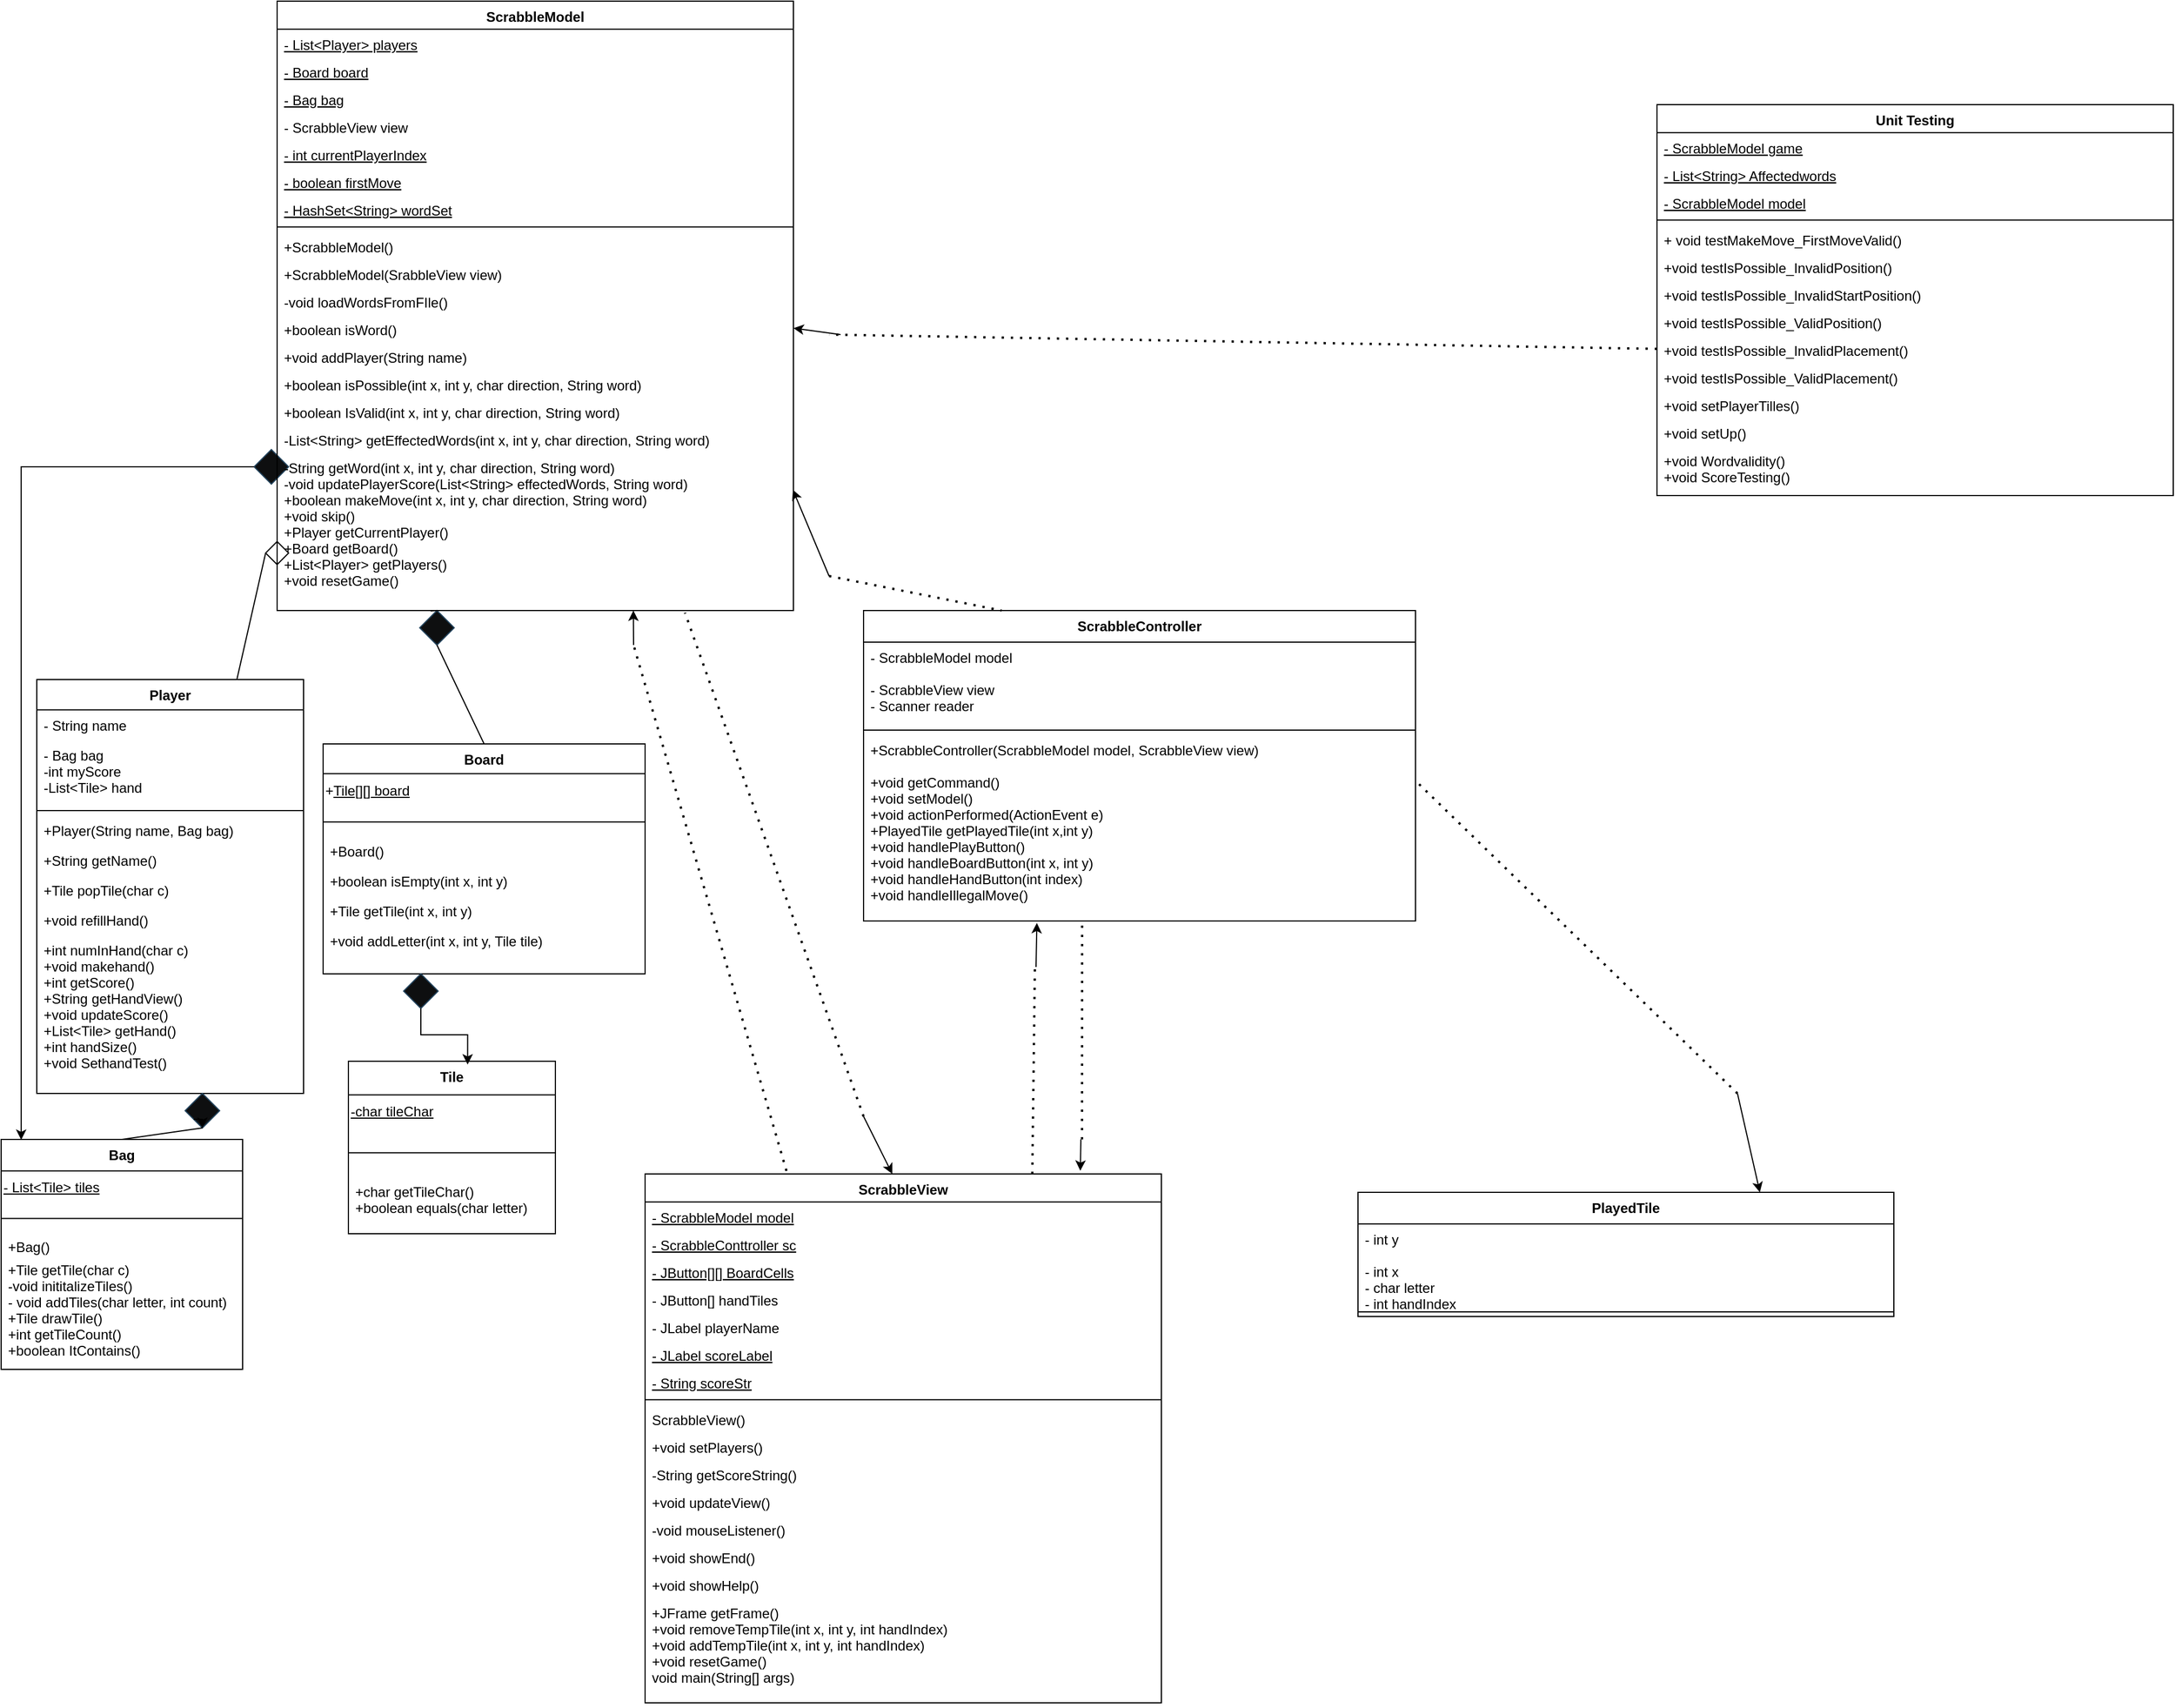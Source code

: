 <mxfile version="24.8.4">
  <diagram name="Page-1" id="p45qbbeU1905JoVHF52F">
    <mxGraphModel dx="1466" dy="1766" grid="1" gridSize="10" guides="1" tooltips="1" connect="1" arrows="1" fold="1" page="1" pageScale="1" pageWidth="850" pageHeight="1100" math="0" shadow="0">
      <root>
        <mxCell id="0" />
        <mxCell id="1" parent="0" />
        <mxCell id="Dp6m5IRYse2leT-TEfQf-21" value="Player" style="swimlane;fontStyle=1;align=center;verticalAlign=top;childLayout=stackLayout;horizontal=1;startSize=26.375;horizontalStack=0;resizeParent=1;resizeParentMax=0;resizeLast=0;collapsible=0;marginBottom=0;" parent="1" vertex="1">
          <mxGeometry x="161" y="540" width="232" height="360.005" as="geometry" />
        </mxCell>
        <mxCell id="Dp6m5IRYse2leT-TEfQf-22" value="- String name" style="text;strokeColor=none;fillColor=none;align=left;verticalAlign=top;spacingLeft=4;spacingRight=4;overflow=hidden;rotatable=0;points=[[0,0.5],[1,0.5]];portConstraint=eastwest;" parent="Dp6m5IRYse2leT-TEfQf-21" vertex="1">
          <mxGeometry y="26.375" width="232" height="26" as="geometry" />
        </mxCell>
        <mxCell id="Dp6m5IRYse2leT-TEfQf-23" value="- Bag bag&#xa;-int myScore&#xa;-List&lt;Tile&gt; hand" style="text;strokeColor=none;fillColor=none;align=left;verticalAlign=top;spacingLeft=4;spacingRight=4;overflow=hidden;rotatable=0;points=[[0,0.5],[1,0.5]];portConstraint=eastwest;" parent="Dp6m5IRYse2leT-TEfQf-21" vertex="1">
          <mxGeometry y="52.375" width="232" height="57.63" as="geometry" />
        </mxCell>
        <mxCell id="Dp6m5IRYse2leT-TEfQf-24" style="line;strokeWidth=1;fillColor=none;align=left;verticalAlign=middle;spacingTop=-1;spacingLeft=3;spacingRight=3;rotatable=0;labelPosition=right;points=[];portConstraint=eastwest;strokeColor=inherit;" parent="Dp6m5IRYse2leT-TEfQf-21" vertex="1">
          <mxGeometry y="110.005" width="232" height="8" as="geometry" />
        </mxCell>
        <mxCell id="Dp6m5IRYse2leT-TEfQf-25" value="+Player(String name, Bag bag)" style="text;strokeColor=none;fillColor=none;align=left;verticalAlign=top;spacingLeft=4;spacingRight=4;overflow=hidden;rotatable=0;points=[[0,0.5],[1,0.5]];portConstraint=eastwest;" parent="Dp6m5IRYse2leT-TEfQf-21" vertex="1">
          <mxGeometry y="118.005" width="232" height="26" as="geometry" />
        </mxCell>
        <mxCell id="Dp6m5IRYse2leT-TEfQf-26" value="+String getName()" style="text;strokeColor=none;fillColor=none;align=left;verticalAlign=top;spacingLeft=4;spacingRight=4;overflow=hidden;rotatable=0;points=[[0,0.5],[1,0.5]];portConstraint=eastwest;" parent="Dp6m5IRYse2leT-TEfQf-21" vertex="1">
          <mxGeometry y="144.005" width="232" height="26" as="geometry" />
        </mxCell>
        <mxCell id="Dp6m5IRYse2leT-TEfQf-27" value="+Tile popTile(char c)" style="text;strokeColor=none;fillColor=none;align=left;verticalAlign=top;spacingLeft=4;spacingRight=4;overflow=hidden;rotatable=0;points=[[0,0.5],[1,0.5]];portConstraint=eastwest;" parent="Dp6m5IRYse2leT-TEfQf-21" vertex="1">
          <mxGeometry y="170.005" width="232" height="26" as="geometry" />
        </mxCell>
        <mxCell id="Dp6m5IRYse2leT-TEfQf-28" value="+void refillHand()" style="text;strokeColor=none;fillColor=none;align=left;verticalAlign=top;spacingLeft=4;spacingRight=4;overflow=hidden;rotatable=0;points=[[0,0.5],[1,0.5]];portConstraint=eastwest;" parent="Dp6m5IRYse2leT-TEfQf-21" vertex="1">
          <mxGeometry y="196.005" width="232" height="26" as="geometry" />
        </mxCell>
        <mxCell id="Dp6m5IRYse2leT-TEfQf-29" value="+int numInHand(char c)&#xa;+void makehand()&#xa;+int getScore()&#xa;+String getHandView()&#xa;+void updateScore()&#xa;+List&lt;Tile&gt; getHand()&#xa;+int handSize()&#xa;+void SethandTest()" style="text;strokeColor=none;fillColor=none;align=left;verticalAlign=top;spacingLeft=4;spacingRight=4;overflow=hidden;rotatable=0;points=[[0,0.5],[1,0.5]];portConstraint=eastwest;" parent="Dp6m5IRYse2leT-TEfQf-21" vertex="1">
          <mxGeometry y="222.005" width="232" height="138" as="geometry" />
        </mxCell>
        <mxCell id="Dp6m5IRYse2leT-TEfQf-30" value="Board" style="swimlane;fontStyle=1;align=center;verticalAlign=top;childLayout=stackLayout;horizontal=1;startSize=25.818;horizontalStack=0;resizeParent=1;resizeParentMax=0;resizeLast=0;collapsible=0;marginBottom=0;" parent="1" vertex="1">
          <mxGeometry x="410" y="596" width="280" height="199.998" as="geometry" />
        </mxCell>
        <mxCell id="Dp6m5IRYse2leT-TEfQf-105" value="+&lt;u&gt;Tile[][] board&lt;/u&gt;" style="text;html=1;align=left;verticalAlign=middle;resizable=0;points=[];autosize=1;strokeColor=none;fillColor=none;" parent="Dp6m5IRYse2leT-TEfQf-30" vertex="1">
          <mxGeometry y="25.818" width="280" height="30" as="geometry" />
        </mxCell>
        <mxCell id="Dp6m5IRYse2leT-TEfQf-31" style="line;strokeWidth=1;fillColor=none;align=left;verticalAlign=middle;spacingTop=-1;spacingLeft=3;spacingRight=3;rotatable=0;labelPosition=right;points=[];portConstraint=eastwest;strokeColor=inherit;" parent="Dp6m5IRYse2leT-TEfQf-30" vertex="1">
          <mxGeometry y="55.818" width="280" height="24.18" as="geometry" />
        </mxCell>
        <mxCell id="Dp6m5IRYse2leT-TEfQf-32" value="+Board()" style="text;strokeColor=none;fillColor=none;align=left;verticalAlign=top;spacingLeft=4;spacingRight=4;overflow=hidden;rotatable=0;points=[[0,0.5],[1,0.5]];portConstraint=eastwest;" parent="Dp6m5IRYse2leT-TEfQf-30" vertex="1">
          <mxGeometry y="79.998" width="280" height="26" as="geometry" />
        </mxCell>
        <mxCell id="Dp6m5IRYse2leT-TEfQf-33" value="+boolean isEmpty(int x, int y)" style="text;strokeColor=none;fillColor=none;align=left;verticalAlign=top;spacingLeft=4;spacingRight=4;overflow=hidden;rotatable=0;points=[[0,0.5],[1,0.5]];portConstraint=eastwest;" parent="Dp6m5IRYse2leT-TEfQf-30" vertex="1">
          <mxGeometry y="105.998" width="280" height="26" as="geometry" />
        </mxCell>
        <mxCell id="Dp6m5IRYse2leT-TEfQf-34" value="+Tile getTile(int x, int y)" style="text;strokeColor=none;fillColor=none;align=left;verticalAlign=top;spacingLeft=4;spacingRight=4;overflow=hidden;rotatable=0;points=[[0,0.5],[1,0.5]];portConstraint=eastwest;" parent="Dp6m5IRYse2leT-TEfQf-30" vertex="1">
          <mxGeometry y="131.998" width="280" height="26" as="geometry" />
        </mxCell>
        <mxCell id="Dp6m5IRYse2leT-TEfQf-35" value="+void addLetter(int x, int y, Tile tile)" style="text;strokeColor=none;fillColor=none;align=left;verticalAlign=top;spacingLeft=4;spacingRight=4;overflow=hidden;rotatable=0;points=[[0,0.5],[1,0.5]];portConstraint=eastwest;" parent="Dp6m5IRYse2leT-TEfQf-30" vertex="1">
          <mxGeometry y="157.998" width="280" height="42" as="geometry" />
        </mxCell>
        <mxCell id="Dp6m5IRYse2leT-TEfQf-36" value="Bag" style="swimlane;fontStyle=1;align=center;verticalAlign=top;childLayout=stackLayout;horizontal=1;startSize=27.429;horizontalStack=0;resizeParent=1;resizeParentMax=0;resizeLast=0;collapsible=0;marginBottom=0;" parent="1" vertex="1">
          <mxGeometry x="130" y="940" width="210" height="199.999" as="geometry" />
        </mxCell>
        <mxCell id="Dp6m5IRYse2leT-TEfQf-104" value="&lt;u&gt;- List&amp;lt;Tile&amp;gt; tiles&lt;/u&gt;" style="text;html=1;align=left;verticalAlign=middle;resizable=0;points=[];autosize=1;strokeColor=none;fillColor=none;" parent="Dp6m5IRYse2leT-TEfQf-36" vertex="1">
          <mxGeometry y="27.429" width="210" height="30" as="geometry" />
        </mxCell>
        <mxCell id="Dp6m5IRYse2leT-TEfQf-37" style="line;strokeWidth=1;fillColor=none;align=left;verticalAlign=middle;spacingTop=-1;spacingLeft=3;spacingRight=3;rotatable=0;labelPosition=right;points=[];portConstraint=eastwest;strokeColor=inherit;" parent="Dp6m5IRYse2leT-TEfQf-36" vertex="1">
          <mxGeometry y="57.429" width="210" height="22.57" as="geometry" />
        </mxCell>
        <mxCell id="Dp6m5IRYse2leT-TEfQf-38" value="+Bag()" style="text;strokeColor=none;fillColor=none;align=left;verticalAlign=top;spacingLeft=4;spacingRight=4;overflow=hidden;rotatable=0;points=[[0,0.5],[1,0.5]];portConstraint=eastwest;" parent="Dp6m5IRYse2leT-TEfQf-36" vertex="1">
          <mxGeometry y="79.999" width="210" height="20" as="geometry" />
        </mxCell>
        <mxCell id="Dp6m5IRYse2leT-TEfQf-39" value="+Tile getTile(char c)&#xa;-void inititalizeTiles()&#xa;- void addTiles(char letter, int count)&#xa;+Tile drawTile()&#xa;+int getTileCount()&#xa;+boolean ItContains()&#xa;" style="text;strokeColor=none;fillColor=none;align=left;verticalAlign=top;spacingLeft=4;spacingRight=4;overflow=hidden;rotatable=0;points=[[0,0.5],[1,0.5]];portConstraint=eastwest;" parent="Dp6m5IRYse2leT-TEfQf-36" vertex="1">
          <mxGeometry y="99.999" width="210" height="100" as="geometry" />
        </mxCell>
        <mxCell id="Dp6m5IRYse2leT-TEfQf-40" value="ScrabbleController" style="swimlane;fontStyle=1;align=center;verticalAlign=top;childLayout=stackLayout;horizontal=1;startSize=27.5;horizontalStack=0;resizeParent=1;resizeParentMax=0;resizeLast=0;collapsible=0;marginBottom=0;" parent="1" vertex="1">
          <mxGeometry x="880" y="480" width="480" height="270" as="geometry" />
        </mxCell>
        <mxCell id="Dp6m5IRYse2leT-TEfQf-41" value="- ScrabbleModel model" style="text;strokeColor=none;fillColor=none;align=left;verticalAlign=top;spacingLeft=4;spacingRight=4;overflow=hidden;rotatable=0;points=[[0,0.5],[1,0.5]];portConstraint=eastwest;" parent="Dp6m5IRYse2leT-TEfQf-40" vertex="1">
          <mxGeometry y="27.5" width="480" height="28" as="geometry" />
        </mxCell>
        <mxCell id="Dp6m5IRYse2leT-TEfQf-42" value="- ScrabbleView view&#xa;- Scanner reader" style="text;strokeColor=none;fillColor=none;align=left;verticalAlign=top;spacingLeft=4;spacingRight=4;overflow=hidden;rotatable=0;points=[[0,0.5],[1,0.5]];portConstraint=eastwest;" parent="Dp6m5IRYse2leT-TEfQf-40" vertex="1">
          <mxGeometry y="55.5" width="480" height="44.5" as="geometry" />
        </mxCell>
        <mxCell id="Dp6m5IRYse2leT-TEfQf-43" style="line;strokeWidth=1;fillColor=none;align=left;verticalAlign=middle;spacingTop=-1;spacingLeft=3;spacingRight=3;rotatable=0;labelPosition=right;points=[];portConstraint=eastwest;strokeColor=inherit;" parent="Dp6m5IRYse2leT-TEfQf-40" vertex="1">
          <mxGeometry y="100" width="480" height="8" as="geometry" />
        </mxCell>
        <mxCell id="Dp6m5IRYse2leT-TEfQf-44" value="+ScrabbleController(ScrabbleModel model, ScrabbleView view)" style="text;strokeColor=none;fillColor=none;align=left;verticalAlign=top;spacingLeft=4;spacingRight=4;overflow=hidden;rotatable=0;points=[[0,0.5],[1,0.5]];portConstraint=eastwest;" parent="Dp6m5IRYse2leT-TEfQf-40" vertex="1">
          <mxGeometry y="108" width="480" height="28" as="geometry" />
        </mxCell>
        <mxCell id="Dp6m5IRYse2leT-TEfQf-46" value="+void getCommand()&#xa;+void setModel()&#xa;+void actionPerformed(ActionEvent e)&#xa;+PlayedTile getPlayedTile(int x,int y)&#xa;+void handlePlayButton()&#xa;+void handleBoardButton(int x, int y)&#xa;+void handleHandButton(int index)&#xa;+void handleIllegalMove()" style="text;strokeColor=none;fillColor=none;align=left;verticalAlign=top;spacingLeft=4;spacingRight=4;overflow=hidden;rotatable=0;points=[[0,0.5],[1,0.5]];portConstraint=eastwest;" parent="Dp6m5IRYse2leT-TEfQf-40" vertex="1">
          <mxGeometry y="136" width="480" height="134" as="geometry" />
        </mxCell>
        <mxCell id="Dp6m5IRYse2leT-TEfQf-52" value="Tile" style="swimlane;fontStyle=1;align=center;verticalAlign=top;childLayout=stackLayout;horizontal=1;startSize=29.2;horizontalStack=0;resizeParent=1;resizeParentMax=0;resizeLast=0;collapsible=0;marginBottom=0;" parent="1" vertex="1">
          <mxGeometry x="432" y="872" width="180" height="150" as="geometry" />
        </mxCell>
        <mxCell id="Dp6m5IRYse2leT-TEfQf-106" value="&lt;u&gt;-char tileChar&lt;/u&gt;" style="text;html=1;align=left;verticalAlign=middle;resizable=0;points=[];autosize=1;strokeColor=none;fillColor=none;" parent="Dp6m5IRYse2leT-TEfQf-52" vertex="1">
          <mxGeometry y="29.2" width="180" height="30" as="geometry" />
        </mxCell>
        <mxCell id="Dp6m5IRYse2leT-TEfQf-53" style="line;strokeWidth=1;fillColor=none;align=left;verticalAlign=middle;spacingTop=-1;spacingLeft=3;spacingRight=3;rotatable=0;labelPosition=right;points=[];portConstraint=eastwest;strokeColor=inherit;" parent="Dp6m5IRYse2leT-TEfQf-52" vertex="1">
          <mxGeometry y="59.2" width="180" height="40.8" as="geometry" />
        </mxCell>
        <mxCell id="Dp6m5IRYse2leT-TEfQf-54" value="+char getTileChar()&#xa;+boolean equals(char letter)" style="text;strokeColor=none;fillColor=none;align=left;verticalAlign=top;spacingLeft=4;spacingRight=4;overflow=hidden;rotatable=0;points=[[0,0.5],[1,0.5]];portConstraint=eastwest;" parent="Dp6m5IRYse2leT-TEfQf-52" vertex="1">
          <mxGeometry y="100" width="180" height="50" as="geometry" />
        </mxCell>
        <mxCell id="Dp6m5IRYse2leT-TEfQf-69" value="" style="rhombus;whiteSpace=wrap;html=1;" parent="1" vertex="1">
          <mxGeometry x="360" y="420" width="20" height="20" as="geometry" />
        </mxCell>
        <mxCell id="Dp6m5IRYse2leT-TEfQf-73" value="" style="rhombus;whiteSpace=wrap;html=1;fillColor=#0e0f10;strokeColor=#23445d;" parent="1" vertex="1">
          <mxGeometry x="494" y="480" width="30" height="30" as="geometry" />
        </mxCell>
        <mxCell id="Dp6m5IRYse2leT-TEfQf-74" value="" style="endArrow=none;html=1;rounded=0;exitX=0.5;exitY=0;exitDx=0;exitDy=0;entryX=0.275;entryY=1.005;entryDx=0;entryDy=0;entryPerimeter=0;" parent="1" source="Dp6m5IRYse2leT-TEfQf-73" edge="1">
          <mxGeometry width="50" height="50" relative="1" as="geometry">
            <mxPoint x="450" y="510" as="sourcePoint" />
            <mxPoint x="503.475" y="480.339" as="targetPoint" />
          </mxGeometry>
        </mxCell>
        <mxCell id="Dp6m5IRYse2leT-TEfQf-79" value="" style="endArrow=none;html=1;rounded=0;entryX=0;entryY=0.5;entryDx=0;entryDy=0;exitX=0.75;exitY=0;exitDx=0;exitDy=0;" parent="1" source="Dp6m5IRYse2leT-TEfQf-21" target="Dp6m5IRYse2leT-TEfQf-69" edge="1">
          <mxGeometry width="50" height="50" relative="1" as="geometry">
            <mxPoint x="350" y="590" as="sourcePoint" />
            <mxPoint x="400" y="540" as="targetPoint" />
          </mxGeometry>
        </mxCell>
        <mxCell id="Dp6m5IRYse2leT-TEfQf-80" value="" style="endArrow=none;html=1;rounded=0;entryX=0.5;entryY=1;entryDx=0;entryDy=0;exitX=0.5;exitY=0;exitDx=0;exitDy=0;" parent="1" source="Dp6m5IRYse2leT-TEfQf-30" target="Dp6m5IRYse2leT-TEfQf-73" edge="1">
          <mxGeometry width="50" height="50" relative="1" as="geometry">
            <mxPoint x="350" y="590" as="sourcePoint" />
            <mxPoint x="400" y="540" as="targetPoint" />
          </mxGeometry>
        </mxCell>
        <mxCell id="Dp6m5IRYse2leT-TEfQf-81" value="" style="rhombus;whiteSpace=wrap;html=1;fillColor=#0e0f10;strokeColor=#23445d;" parent="1" vertex="1">
          <mxGeometry x="350" y="340" width="30" height="30" as="geometry" />
        </mxCell>
        <mxCell id="Dp6m5IRYse2leT-TEfQf-82" style="edgeStyle=orthogonalEdgeStyle;rounded=0;orthogonalLoop=1;jettySize=auto;html=1;exitX=0;exitY=0.5;exitDx=0;exitDy=0;entryX=0.083;entryY=0.002;entryDx=0;entryDy=0;entryPerimeter=0;" parent="1" source="Dp6m5IRYse2leT-TEfQf-81" target="Dp6m5IRYse2leT-TEfQf-36" edge="1">
          <mxGeometry relative="1" as="geometry" />
        </mxCell>
        <mxCell id="Dp6m5IRYse2leT-TEfQf-83" value="" style="endArrow=none;dashed=1;html=1;dashPattern=1 3;strokeWidth=2;rounded=0;entryX=0.79;entryY=1.014;entryDx=0;entryDy=0;entryPerimeter=0;" parent="1" target="07eNszUs00xJLxTIzCXr-115" edge="1">
          <mxGeometry width="50" height="50" relative="1" as="geometry">
            <mxPoint x="880" y="920" as="sourcePoint" />
            <mxPoint x="723.036" y="494.328" as="targetPoint" />
          </mxGeometry>
        </mxCell>
        <mxCell id="Dp6m5IRYse2leT-TEfQf-87" value="" style="endArrow=classic;html=1;rounded=0;entryX=0.412;entryY=0;entryDx=0;entryDy=0;entryPerimeter=0;" parent="1" edge="1">
          <mxGeometry width="50" height="50" relative="1" as="geometry">
            <mxPoint x="880" y="920" as="sourcePoint" />
            <mxPoint x="904.988" y="970" as="targetPoint" />
          </mxGeometry>
        </mxCell>
        <mxCell id="Dp6m5IRYse2leT-TEfQf-92" value="" style="rhombus;whiteSpace=wrap;html=1;fillColor=#0e0f10;strokeColor=#23445d;" parent="1" vertex="1">
          <mxGeometry x="290" y="900" width="30" height="30" as="geometry" />
        </mxCell>
        <mxCell id="Dp6m5IRYse2leT-TEfQf-94" value="" style="endArrow=none;html=1;rounded=0;entryX=0.5;entryY=1;entryDx=0;entryDy=0;exitX=0.5;exitY=0;exitDx=0;exitDy=0;" parent="1" source="Dp6m5IRYse2leT-TEfQf-36" target="Dp6m5IRYse2leT-TEfQf-92" edge="1">
          <mxGeometry width="50" height="50" relative="1" as="geometry">
            <mxPoint x="130" y="857.38" as="sourcePoint" />
            <mxPoint x="160" y="830" as="targetPoint" />
          </mxGeometry>
        </mxCell>
        <mxCell id="Dp6m5IRYse2leT-TEfQf-96" value="" style="rhombus;whiteSpace=wrap;html=1;fillColor=#0e0f10;strokeColor=#23445d;" parent="1" vertex="1">
          <mxGeometry x="480" y="796.0" width="30" height="30" as="geometry" />
        </mxCell>
        <mxCell id="Dp6m5IRYse2leT-TEfQf-97" style="edgeStyle=orthogonalEdgeStyle;rounded=0;orthogonalLoop=1;jettySize=auto;html=1;exitX=0.5;exitY=1;exitDx=0;exitDy=0;entryX=0.576;entryY=0.019;entryDx=0;entryDy=0;entryPerimeter=0;" parent="1" source="Dp6m5IRYse2leT-TEfQf-96" target="Dp6m5IRYse2leT-TEfQf-52" edge="1">
          <mxGeometry relative="1" as="geometry" />
        </mxCell>
        <mxCell id="Dp6m5IRYse2leT-TEfQf-98" value="" style="endArrow=none;dashed=1;html=1;dashPattern=1 3;strokeWidth=2;rounded=0;entryX=0.25;entryY=0;entryDx=0;entryDy=0;" parent="1" target="Dp6m5IRYse2leT-TEfQf-40" edge="1">
          <mxGeometry width="50" height="50" relative="1" as="geometry">
            <mxPoint x="850" y="450" as="sourcePoint" />
            <mxPoint x="850" y="530" as="targetPoint" />
          </mxGeometry>
        </mxCell>
        <mxCell id="Dp6m5IRYse2leT-TEfQf-99" value="" style="endArrow=classic;html=1;rounded=0;entryX=0.999;entryY=0.237;entryDx=0;entryDy=0;entryPerimeter=0;" parent="1" target="07eNszUs00xJLxTIzCXr-115" edge="1">
          <mxGeometry width="50" height="50" relative="1" as="geometry">
            <mxPoint x="850" y="450" as="sourcePoint" />
            <mxPoint x="825.857" y="376.332" as="targetPoint" />
          </mxGeometry>
        </mxCell>
        <mxCell id="Dp6m5IRYse2leT-TEfQf-100" value="" style="endArrow=none;dashed=1;html=1;dashPattern=1 3;strokeWidth=2;rounded=0;exitX=0.75;exitY=0;exitDx=0;exitDy=0;" parent="1" edge="1" source="07eNszUs00xJLxTIzCXr-81">
          <mxGeometry width="50" height="50" relative="1" as="geometry">
            <mxPoint x="980" y="940" as="sourcePoint" />
            <mxPoint x="1029" y="790" as="targetPoint" />
          </mxGeometry>
        </mxCell>
        <mxCell id="Dp6m5IRYse2leT-TEfQf-101" value="" style="endArrow=classic;html=1;rounded=0;entryX=0.314;entryY=1.013;entryDx=0;entryDy=0;entryPerimeter=0;" parent="1" target="Dp6m5IRYse2leT-TEfQf-46" edge="1">
          <mxGeometry width="50" height="50" relative="1" as="geometry">
            <mxPoint x="1030" y="790" as="sourcePoint" />
            <mxPoint x="1006.911" y="967.35" as="targetPoint" />
          </mxGeometry>
        </mxCell>
        <mxCell id="Dp6m5IRYse2leT-TEfQf-102" value="" style="endArrow=none;dashed=1;html=1;dashPattern=1 3;strokeWidth=2;rounded=0;exitX=0.207;exitY=-0.005;exitDx=0;exitDy=0;exitPerimeter=0;" parent="1" edge="1">
          <mxGeometry width="50" height="50" relative="1" as="geometry">
            <mxPoint x="812.943" y="967.35" as="sourcePoint" />
            <mxPoint x="680" y="510" as="targetPoint" />
          </mxGeometry>
        </mxCell>
        <mxCell id="Dp6m5IRYse2leT-TEfQf-103" value="" style="endArrow=classic;html=1;rounded=0;entryX=0.69;entryY=1;entryDx=0;entryDy=0;entryPerimeter=0;" parent="1" target="07eNszUs00xJLxTIzCXr-115" edge="1">
          <mxGeometry width="50" height="50" relative="1" as="geometry">
            <mxPoint x="680" y="510" as="sourcePoint" />
            <mxPoint x="673.197" y="497.842" as="targetPoint" />
          </mxGeometry>
        </mxCell>
        <mxCell id="07eNszUs00xJLxTIzCXr-23" value="PlayedTile" style="swimlane;fontStyle=1;align=center;verticalAlign=top;childLayout=stackLayout;horizontal=1;startSize=27.5;horizontalStack=0;resizeParent=1;resizeParentMax=0;resizeLast=0;collapsible=0;marginBottom=0;" vertex="1" parent="1">
          <mxGeometry x="1310" y="986" width="466" height="108" as="geometry" />
        </mxCell>
        <mxCell id="07eNszUs00xJLxTIzCXr-24" value="- int y" style="text;strokeColor=none;fillColor=none;align=left;verticalAlign=top;spacingLeft=4;spacingRight=4;overflow=hidden;rotatable=0;points=[[0,0.5],[1,0.5]];portConstraint=eastwest;" vertex="1" parent="07eNszUs00xJLxTIzCXr-23">
          <mxGeometry y="27.5" width="466" height="28" as="geometry" />
        </mxCell>
        <mxCell id="07eNszUs00xJLxTIzCXr-25" value="- int x&#xa;- char letter &#xa;- int handIndex&#xa;" style="text;strokeColor=none;fillColor=none;align=left;verticalAlign=top;spacingLeft=4;spacingRight=4;overflow=hidden;rotatable=0;points=[[0,0.5],[1,0.5]];portConstraint=eastwest;" vertex="1" parent="07eNszUs00xJLxTIzCXr-23">
          <mxGeometry y="55.5" width="466" height="44.5" as="geometry" />
        </mxCell>
        <mxCell id="07eNszUs00xJLxTIzCXr-26" style="line;strokeWidth=1;fillColor=none;align=left;verticalAlign=middle;spacingTop=-1;spacingLeft=3;spacingRight=3;rotatable=0;labelPosition=right;points=[];portConstraint=eastwest;strokeColor=inherit;" vertex="1" parent="07eNszUs00xJLxTIzCXr-23">
          <mxGeometry y="100" width="466" height="8" as="geometry" />
        </mxCell>
        <mxCell id="07eNszUs00xJLxTIzCXr-37" value="Unit Testing" style="swimlane;fontStyle=1;align=center;verticalAlign=top;childLayout=stackLayout;horizontal=1;startSize=24.421;horizontalStack=0;resizeParent=1;resizeParentMax=0;resizeLast=0;collapsible=0;marginBottom=0;" vertex="1" parent="1">
          <mxGeometry x="1570" y="40" width="449" height="340.001" as="geometry" />
        </mxCell>
        <mxCell id="07eNszUs00xJLxTIzCXr-38" value="- ScrabbleModel game" style="text;strokeColor=none;fillColor=none;align=left;verticalAlign=top;spacingLeft=4;spacingRight=4;overflow=hidden;rotatable=0;points=[[0,0.5],[1,0.5]];portConstraint=eastwest;fontStyle=4" vertex="1" parent="07eNszUs00xJLxTIzCXr-37">
          <mxGeometry y="24.421" width="449" height="24" as="geometry" />
        </mxCell>
        <mxCell id="07eNszUs00xJLxTIzCXr-39" value="- List&lt;String&gt; Affectedwords" style="text;strokeColor=none;fillColor=none;align=left;verticalAlign=top;spacingLeft=4;spacingRight=4;overflow=hidden;rotatable=0;points=[[0,0.5],[1,0.5]];portConstraint=eastwest;fontStyle=4" vertex="1" parent="07eNszUs00xJLxTIzCXr-37">
          <mxGeometry y="48.421" width="449" height="24" as="geometry" />
        </mxCell>
        <mxCell id="07eNszUs00xJLxTIzCXr-40" value="- ScrabbleModel model" style="text;strokeColor=none;fillColor=none;align=left;verticalAlign=top;spacingLeft=4;spacingRight=4;overflow=hidden;rotatable=0;points=[[0,0.5],[1,0.5]];portConstraint=eastwest;fontStyle=4" vertex="1" parent="07eNszUs00xJLxTIzCXr-37">
          <mxGeometry y="72.421" width="449" height="24" as="geometry" />
        </mxCell>
        <mxCell id="07eNszUs00xJLxTIzCXr-45" style="line;strokeWidth=1;fillColor=none;align=left;verticalAlign=middle;spacingTop=-1;spacingLeft=3;spacingRight=3;rotatable=0;labelPosition=right;points=[];portConstraint=eastwest;strokeColor=inherit;" vertex="1" parent="07eNszUs00xJLxTIzCXr-37">
          <mxGeometry y="96.421" width="449" height="8" as="geometry" />
        </mxCell>
        <mxCell id="07eNszUs00xJLxTIzCXr-46" value="+ void testMakeMove_FirstMoveValid()" style="text;strokeColor=none;fillColor=none;align=left;verticalAlign=top;spacingLeft=4;spacingRight=4;overflow=hidden;rotatable=0;points=[[0,0.5],[1,0.5]];portConstraint=eastwest;" vertex="1" parent="07eNszUs00xJLxTIzCXr-37">
          <mxGeometry y="104.421" width="449" height="24" as="geometry" />
        </mxCell>
        <mxCell id="07eNszUs00xJLxTIzCXr-47" value="+void testIsPossible_InvalidPosition()" style="text;strokeColor=none;fillColor=none;align=left;verticalAlign=top;spacingLeft=4;spacingRight=4;overflow=hidden;rotatable=0;points=[[0,0.5],[1,0.5]];portConstraint=eastwest;" vertex="1" parent="07eNszUs00xJLxTIzCXr-37">
          <mxGeometry y="128.421" width="449" height="24" as="geometry" />
        </mxCell>
        <mxCell id="07eNszUs00xJLxTIzCXr-48" value="+void testIsPossible_InvalidStartPosition()" style="text;strokeColor=none;fillColor=none;align=left;verticalAlign=top;spacingLeft=4;spacingRight=4;overflow=hidden;rotatable=0;points=[[0,0.5],[1,0.5]];portConstraint=eastwest;" vertex="1" parent="07eNszUs00xJLxTIzCXr-37">
          <mxGeometry y="152.421" width="449" height="24" as="geometry" />
        </mxCell>
        <mxCell id="07eNszUs00xJLxTIzCXr-49" value="+void testIsPossible_ValidPosition()" style="text;strokeColor=none;fillColor=none;align=left;verticalAlign=top;spacingLeft=4;spacingRight=4;overflow=hidden;rotatable=0;points=[[0,0.5],[1,0.5]];portConstraint=eastwest;" vertex="1" parent="07eNszUs00xJLxTIzCXr-37">
          <mxGeometry y="176.421" width="449" height="24" as="geometry" />
        </mxCell>
        <mxCell id="07eNszUs00xJLxTIzCXr-50" value="+void testIsPossible_InvalidPlacement()" style="text;strokeColor=none;fillColor=none;align=left;verticalAlign=top;spacingLeft=4;spacingRight=4;overflow=hidden;rotatable=0;points=[[0,0.5],[1,0.5]];portConstraint=eastwest;" vertex="1" parent="07eNszUs00xJLxTIzCXr-37">
          <mxGeometry y="200.421" width="449" height="24" as="geometry" />
        </mxCell>
        <mxCell id="07eNszUs00xJLxTIzCXr-51" value="+void testIsPossible_ValidPlacement()" style="text;strokeColor=none;fillColor=none;align=left;verticalAlign=top;spacingLeft=4;spacingRight=4;overflow=hidden;rotatable=0;points=[[0,0.5],[1,0.5]];portConstraint=eastwest;" vertex="1" parent="07eNszUs00xJLxTIzCXr-37">
          <mxGeometry y="224.421" width="449" height="24" as="geometry" />
        </mxCell>
        <mxCell id="07eNszUs00xJLxTIzCXr-52" value="+void setPlayerTilles()" style="text;strokeColor=none;fillColor=none;align=left;verticalAlign=top;spacingLeft=4;spacingRight=4;overflow=hidden;rotatable=0;points=[[0,0.5],[1,0.5]];portConstraint=eastwest;" vertex="1" parent="07eNszUs00xJLxTIzCXr-37">
          <mxGeometry y="248.421" width="449" height="24" as="geometry" />
        </mxCell>
        <mxCell id="07eNszUs00xJLxTIzCXr-53" value="+void setUp()" style="text;strokeColor=none;fillColor=none;align=left;verticalAlign=top;spacingLeft=4;spacingRight=4;overflow=hidden;rotatable=0;points=[[0,0.5],[1,0.5]];portConstraint=eastwest;" vertex="1" parent="07eNszUs00xJLxTIzCXr-37">
          <mxGeometry y="272.421" width="449" height="24" as="geometry" />
        </mxCell>
        <mxCell id="07eNszUs00xJLxTIzCXr-54" value="+void Wordvalidity()&#xa;+void ScoreTesting()" style="text;strokeColor=none;fillColor=none;align=left;verticalAlign=top;spacingLeft=4;spacingRight=4;overflow=hidden;rotatable=0;points=[[0,0.5],[1,0.5]];portConstraint=eastwest;" vertex="1" parent="07eNszUs00xJLxTIzCXr-37">
          <mxGeometry y="296.421" width="449" height="43.58" as="geometry" />
        </mxCell>
        <mxCell id="07eNszUs00xJLxTIzCXr-57" value="" style="endArrow=none;dashed=1;html=1;dashPattern=1 3;strokeWidth=2;rounded=0;entryX=0.998;entryY=-0.101;entryDx=0;entryDy=0;entryPerimeter=0;" edge="1" parent="1">
          <mxGeometry width="50" height="50" relative="1" as="geometry">
            <mxPoint x="1640" y="900" as="sourcePoint" />
            <mxPoint x="1360" y="628" as="targetPoint" />
          </mxGeometry>
        </mxCell>
        <mxCell id="07eNszUs00xJLxTIzCXr-58" value="" style="endArrow=classic;html=1;rounded=0;entryX=0.75;entryY=0;entryDx=0;entryDy=0;" edge="1" parent="1" target="07eNszUs00xJLxTIzCXr-23">
          <mxGeometry width="50" height="50" relative="1" as="geometry">
            <mxPoint x="1640" y="900" as="sourcePoint" />
            <mxPoint x="1670" y="950" as="targetPoint" />
          </mxGeometry>
        </mxCell>
        <mxCell id="07eNszUs00xJLxTIzCXr-59" style="edgeStyle=orthogonalEdgeStyle;rounded=0;orthogonalLoop=1;jettySize=auto;html=1;exitX=0;exitY=1;exitDx=0;exitDy=0;entryX=0.5;entryY=1;entryDx=0;entryDy=0;" edge="1" parent="1" source="Dp6m5IRYse2leT-TEfQf-92" target="Dp6m5IRYse2leT-TEfQf-92">
          <mxGeometry relative="1" as="geometry" />
        </mxCell>
        <mxCell id="07eNszUs00xJLxTIzCXr-81" value="ScrabbleView" style="swimlane;fontStyle=1;align=center;verticalAlign=top;childLayout=stackLayout;horizontal=1;startSize=24.421;horizontalStack=0;resizeParent=1;resizeParentMax=0;resizeLast=0;collapsible=0;marginBottom=0;" vertex="1" parent="1">
          <mxGeometry x="690" y="970" width="449" height="460.001" as="geometry" />
        </mxCell>
        <mxCell id="07eNszUs00xJLxTIzCXr-82" value="- ScrabbleModel model" style="text;strokeColor=none;fillColor=none;align=left;verticalAlign=top;spacingLeft=4;spacingRight=4;overflow=hidden;rotatable=0;points=[[0,0.5],[1,0.5]];portConstraint=eastwest;fontStyle=4" vertex="1" parent="07eNszUs00xJLxTIzCXr-81">
          <mxGeometry y="24.421" width="449" height="24" as="geometry" />
        </mxCell>
        <mxCell id="07eNszUs00xJLxTIzCXr-83" value="- ScrabbleConttroller sc" style="text;strokeColor=none;fillColor=none;align=left;verticalAlign=top;spacingLeft=4;spacingRight=4;overflow=hidden;rotatable=0;points=[[0,0.5],[1,0.5]];portConstraint=eastwest;fontStyle=4" vertex="1" parent="07eNszUs00xJLxTIzCXr-81">
          <mxGeometry y="48.421" width="449" height="24" as="geometry" />
        </mxCell>
        <mxCell id="07eNszUs00xJLxTIzCXr-84" value="- JButton[][] BoardCells" style="text;strokeColor=none;fillColor=none;align=left;verticalAlign=top;spacingLeft=4;spacingRight=4;overflow=hidden;rotatable=0;points=[[0,0.5],[1,0.5]];portConstraint=eastwest;fontStyle=4" vertex="1" parent="07eNszUs00xJLxTIzCXr-81">
          <mxGeometry y="72.421" width="449" height="24" as="geometry" />
        </mxCell>
        <mxCell id="07eNszUs00xJLxTIzCXr-85" value="- JButton[] handTiles" style="text;strokeColor=none;fillColor=none;align=left;verticalAlign=top;spacingLeft=4;spacingRight=4;overflow=hidden;rotatable=0;points=[[0,0.5],[1,0.5]];portConstraint=eastwest;" vertex="1" parent="07eNszUs00xJLxTIzCXr-81">
          <mxGeometry y="96.421" width="449" height="24" as="geometry" />
        </mxCell>
        <mxCell id="07eNszUs00xJLxTIzCXr-86" value="- JLabel playerName" style="text;strokeColor=none;fillColor=none;align=left;verticalAlign=top;spacingLeft=4;spacingRight=4;overflow=hidden;rotatable=0;points=[[0,0.5],[1,0.5]];portConstraint=eastwest;" vertex="1" parent="07eNszUs00xJLxTIzCXr-81">
          <mxGeometry y="120.421" width="449" height="24" as="geometry" />
        </mxCell>
        <mxCell id="07eNszUs00xJLxTIzCXr-87" value="- JLabel scoreLabel" style="text;strokeColor=none;fillColor=none;align=left;verticalAlign=top;spacingLeft=4;spacingRight=4;overflow=hidden;rotatable=0;points=[[0,0.5],[1,0.5]];portConstraint=eastwest;fontStyle=4" vertex="1" parent="07eNszUs00xJLxTIzCXr-81">
          <mxGeometry y="144.421" width="449" height="24" as="geometry" />
        </mxCell>
        <mxCell id="07eNszUs00xJLxTIzCXr-88" value="- String scoreStr" style="text;strokeColor=none;fillColor=none;align=left;verticalAlign=top;spacingLeft=4;spacingRight=4;overflow=hidden;rotatable=0;points=[[0,0.5],[1,0.5]];portConstraint=eastwest;fontStyle=4" vertex="1" parent="07eNszUs00xJLxTIzCXr-81">
          <mxGeometry y="168.421" width="449" height="24" as="geometry" />
        </mxCell>
        <mxCell id="07eNszUs00xJLxTIzCXr-89" style="line;strokeWidth=1;fillColor=none;align=left;verticalAlign=middle;spacingTop=-1;spacingLeft=3;spacingRight=3;rotatable=0;labelPosition=right;points=[];portConstraint=eastwest;strokeColor=inherit;" vertex="1" parent="07eNszUs00xJLxTIzCXr-81">
          <mxGeometry y="192.421" width="449" height="8" as="geometry" />
        </mxCell>
        <mxCell id="07eNszUs00xJLxTIzCXr-90" value="ScrabbleView()" style="text;strokeColor=none;fillColor=none;align=left;verticalAlign=top;spacingLeft=4;spacingRight=4;overflow=hidden;rotatable=0;points=[[0,0.5],[1,0.5]];portConstraint=eastwest;" vertex="1" parent="07eNszUs00xJLxTIzCXr-81">
          <mxGeometry y="200.421" width="449" height="24" as="geometry" />
        </mxCell>
        <mxCell id="07eNszUs00xJLxTIzCXr-91" value="+void setPlayers()" style="text;strokeColor=none;fillColor=none;align=left;verticalAlign=top;spacingLeft=4;spacingRight=4;overflow=hidden;rotatable=0;points=[[0,0.5],[1,0.5]];portConstraint=eastwest;" vertex="1" parent="07eNszUs00xJLxTIzCXr-81">
          <mxGeometry y="224.421" width="449" height="24" as="geometry" />
        </mxCell>
        <mxCell id="07eNszUs00xJLxTIzCXr-92" value="-String getScoreString()" style="text;strokeColor=none;fillColor=none;align=left;verticalAlign=top;spacingLeft=4;spacingRight=4;overflow=hidden;rotatable=0;points=[[0,0.5],[1,0.5]];portConstraint=eastwest;" vertex="1" parent="07eNszUs00xJLxTIzCXr-81">
          <mxGeometry y="248.421" width="449" height="24" as="geometry" />
        </mxCell>
        <mxCell id="07eNszUs00xJLxTIzCXr-93" value="+void updateView()" style="text;strokeColor=none;fillColor=none;align=left;verticalAlign=top;spacingLeft=4;spacingRight=4;overflow=hidden;rotatable=0;points=[[0,0.5],[1,0.5]];portConstraint=eastwest;" vertex="1" parent="07eNszUs00xJLxTIzCXr-81">
          <mxGeometry y="272.421" width="449" height="24" as="geometry" />
        </mxCell>
        <mxCell id="07eNszUs00xJLxTIzCXr-94" value="-void mouseListener()" style="text;strokeColor=none;fillColor=none;align=left;verticalAlign=top;spacingLeft=4;spacingRight=4;overflow=hidden;rotatable=0;points=[[0,0.5],[1,0.5]];portConstraint=eastwest;" vertex="1" parent="07eNszUs00xJLxTIzCXr-81">
          <mxGeometry y="296.421" width="449" height="24" as="geometry" />
        </mxCell>
        <mxCell id="07eNszUs00xJLxTIzCXr-95" value="+void showEnd()" style="text;strokeColor=none;fillColor=none;align=left;verticalAlign=top;spacingLeft=4;spacingRight=4;overflow=hidden;rotatable=0;points=[[0,0.5],[1,0.5]];portConstraint=eastwest;" vertex="1" parent="07eNszUs00xJLxTIzCXr-81">
          <mxGeometry y="320.421" width="449" height="24" as="geometry" />
        </mxCell>
        <mxCell id="07eNszUs00xJLxTIzCXr-96" value="+void showHelp()" style="text;strokeColor=none;fillColor=none;align=left;verticalAlign=top;spacingLeft=4;spacingRight=4;overflow=hidden;rotatable=0;points=[[0,0.5],[1,0.5]];portConstraint=eastwest;" vertex="1" parent="07eNszUs00xJLxTIzCXr-81">
          <mxGeometry y="344.421" width="449" height="24" as="geometry" />
        </mxCell>
        <mxCell id="07eNszUs00xJLxTIzCXr-97" value="+JFrame getFrame()&#xa;+void removeTempTile(int x, int y, int handIndex)&#xa;+void addTempTile(int x, int y, int handIndex)&#xa;+void resetGame()&#xa;void main(String[] args)" style="text;strokeColor=none;fillColor=none;align=left;verticalAlign=top;spacingLeft=4;spacingRight=4;overflow=hidden;rotatable=0;points=[[0,0.5],[1,0.5]];portConstraint=eastwest;" vertex="1" parent="07eNszUs00xJLxTIzCXr-81">
          <mxGeometry y="368.421" width="449" height="91.58" as="geometry" />
        </mxCell>
        <mxCell id="07eNszUs00xJLxTIzCXr-98" value="ScrabbleModel" style="swimlane;fontStyle=1;align=center;verticalAlign=top;childLayout=stackLayout;horizontal=1;startSize=24.421;horizontalStack=0;resizeParent=1;resizeParentMax=0;resizeLast=0;collapsible=0;marginBottom=0;" vertex="1" parent="1">
          <mxGeometry x="370" y="-50" width="449" height="530.001" as="geometry" />
        </mxCell>
        <mxCell id="07eNszUs00xJLxTIzCXr-99" value="- List&lt;Player&gt; players" style="text;strokeColor=none;fillColor=none;align=left;verticalAlign=top;spacingLeft=4;spacingRight=4;overflow=hidden;rotatable=0;points=[[0,0.5],[1,0.5]];portConstraint=eastwest;fontStyle=4" vertex="1" parent="07eNszUs00xJLxTIzCXr-98">
          <mxGeometry y="24.421" width="449" height="24" as="geometry" />
        </mxCell>
        <mxCell id="07eNszUs00xJLxTIzCXr-100" value="- Board board" style="text;strokeColor=none;fillColor=none;align=left;verticalAlign=top;spacingLeft=4;spacingRight=4;overflow=hidden;rotatable=0;points=[[0,0.5],[1,0.5]];portConstraint=eastwest;fontStyle=4" vertex="1" parent="07eNszUs00xJLxTIzCXr-98">
          <mxGeometry y="48.421" width="449" height="24" as="geometry" />
        </mxCell>
        <mxCell id="07eNszUs00xJLxTIzCXr-101" value="- Bag bag" style="text;strokeColor=none;fillColor=none;align=left;verticalAlign=top;spacingLeft=4;spacingRight=4;overflow=hidden;rotatable=0;points=[[0,0.5],[1,0.5]];portConstraint=eastwest;fontStyle=4" vertex="1" parent="07eNszUs00xJLxTIzCXr-98">
          <mxGeometry y="72.421" width="449" height="24" as="geometry" />
        </mxCell>
        <mxCell id="07eNszUs00xJLxTIzCXr-102" value="- ScrabbleView view" style="text;strokeColor=none;fillColor=none;align=left;verticalAlign=top;spacingLeft=4;spacingRight=4;overflow=hidden;rotatable=0;points=[[0,0.5],[1,0.5]];portConstraint=eastwest;" vertex="1" parent="07eNszUs00xJLxTIzCXr-98">
          <mxGeometry y="96.421" width="449" height="24" as="geometry" />
        </mxCell>
        <mxCell id="07eNszUs00xJLxTIzCXr-103" value="- int currentPlayerIndex" style="text;strokeColor=none;fillColor=none;align=left;verticalAlign=top;spacingLeft=4;spacingRight=4;overflow=hidden;rotatable=0;points=[[0,0.5],[1,0.5]];portConstraint=eastwest;fontStyle=4" vertex="1" parent="07eNszUs00xJLxTIzCXr-98">
          <mxGeometry y="120.421" width="449" height="24" as="geometry" />
        </mxCell>
        <mxCell id="07eNszUs00xJLxTIzCXr-104" value="- boolean firstMove" style="text;strokeColor=none;fillColor=none;align=left;verticalAlign=top;spacingLeft=4;spacingRight=4;overflow=hidden;rotatable=0;points=[[0,0.5],[1,0.5]];portConstraint=eastwest;fontStyle=4" vertex="1" parent="07eNszUs00xJLxTIzCXr-98">
          <mxGeometry y="144.421" width="449" height="24" as="geometry" />
        </mxCell>
        <mxCell id="07eNszUs00xJLxTIzCXr-105" value="- HashSet&lt;String&gt; wordSet" style="text;strokeColor=none;fillColor=none;align=left;verticalAlign=top;spacingLeft=4;spacingRight=4;overflow=hidden;rotatable=0;points=[[0,0.5],[1,0.5]];portConstraint=eastwest;fontStyle=4" vertex="1" parent="07eNszUs00xJLxTIzCXr-98">
          <mxGeometry y="168.421" width="449" height="24" as="geometry" />
        </mxCell>
        <mxCell id="07eNszUs00xJLxTIzCXr-106" style="line;strokeWidth=1;fillColor=none;align=left;verticalAlign=middle;spacingTop=-1;spacingLeft=3;spacingRight=3;rotatable=0;labelPosition=right;points=[];portConstraint=eastwest;strokeColor=inherit;" vertex="1" parent="07eNszUs00xJLxTIzCXr-98">
          <mxGeometry y="192.421" width="449" height="8" as="geometry" />
        </mxCell>
        <mxCell id="07eNszUs00xJLxTIzCXr-107" value="+ScrabbleModel() " style="text;strokeColor=none;fillColor=none;align=left;verticalAlign=top;spacingLeft=4;spacingRight=4;overflow=hidden;rotatable=0;points=[[0,0.5],[1,0.5]];portConstraint=eastwest;" vertex="1" parent="07eNszUs00xJLxTIzCXr-98">
          <mxGeometry y="200.421" width="449" height="24" as="geometry" />
        </mxCell>
        <mxCell id="07eNszUs00xJLxTIzCXr-108" value="+ScrabbleModel(SrabbleView view)" style="text;strokeColor=none;fillColor=none;align=left;verticalAlign=top;spacingLeft=4;spacingRight=4;overflow=hidden;rotatable=0;points=[[0,0.5],[1,0.5]];portConstraint=eastwest;" vertex="1" parent="07eNszUs00xJLxTIzCXr-98">
          <mxGeometry y="224.421" width="449" height="24" as="geometry" />
        </mxCell>
        <mxCell id="07eNszUs00xJLxTIzCXr-109" value="-void loadWordsFromFIle()" style="text;strokeColor=none;fillColor=none;align=left;verticalAlign=top;spacingLeft=4;spacingRight=4;overflow=hidden;rotatable=0;points=[[0,0.5],[1,0.5]];portConstraint=eastwest;" vertex="1" parent="07eNszUs00xJLxTIzCXr-98">
          <mxGeometry y="248.421" width="449" height="24" as="geometry" />
        </mxCell>
        <mxCell id="07eNszUs00xJLxTIzCXr-110" value="+boolean isWord()" style="text;strokeColor=none;fillColor=none;align=left;verticalAlign=top;spacingLeft=4;spacingRight=4;overflow=hidden;rotatable=0;points=[[0,0.5],[1,0.5]];portConstraint=eastwest;" vertex="1" parent="07eNszUs00xJLxTIzCXr-98">
          <mxGeometry y="272.421" width="449" height="24" as="geometry" />
        </mxCell>
        <mxCell id="07eNszUs00xJLxTIzCXr-111" value="+void addPlayer(String name)" style="text;strokeColor=none;fillColor=none;align=left;verticalAlign=top;spacingLeft=4;spacingRight=4;overflow=hidden;rotatable=0;points=[[0,0.5],[1,0.5]];portConstraint=eastwest;" vertex="1" parent="07eNszUs00xJLxTIzCXr-98">
          <mxGeometry y="296.421" width="449" height="24" as="geometry" />
        </mxCell>
        <mxCell id="07eNszUs00xJLxTIzCXr-112" value="+boolean isPossible(int x, int y, char direction, String word)" style="text;strokeColor=none;fillColor=none;align=left;verticalAlign=top;spacingLeft=4;spacingRight=4;overflow=hidden;rotatable=0;points=[[0,0.5],[1,0.5]];portConstraint=eastwest;" vertex="1" parent="07eNszUs00xJLxTIzCXr-98">
          <mxGeometry y="320.421" width="449" height="24" as="geometry" />
        </mxCell>
        <mxCell id="07eNszUs00xJLxTIzCXr-113" value="+boolean IsValid(int x, int y, char direction, String word)" style="text;strokeColor=none;fillColor=none;align=left;verticalAlign=top;spacingLeft=4;spacingRight=4;overflow=hidden;rotatable=0;points=[[0,0.5],[1,0.5]];portConstraint=eastwest;" vertex="1" parent="07eNszUs00xJLxTIzCXr-98">
          <mxGeometry y="344.421" width="449" height="24" as="geometry" />
        </mxCell>
        <mxCell id="07eNszUs00xJLxTIzCXr-114" value="-List&lt;String&gt; getEffectedWords(int x, int y, char direction, String word)" style="text;strokeColor=none;fillColor=none;align=left;verticalAlign=top;spacingLeft=4;spacingRight=4;overflow=hidden;rotatable=0;points=[[0,0.5],[1,0.5]];portConstraint=eastwest;" vertex="1" parent="07eNszUs00xJLxTIzCXr-98">
          <mxGeometry y="368.421" width="449" height="24" as="geometry" />
        </mxCell>
        <mxCell id="07eNszUs00xJLxTIzCXr-115" value="-String getWord(int x, int y, char direction, String word)&#xa;-void updatePlayerScore(List&lt;String&gt; effectedWords, String word)&#xa;+boolean makeMove(int x, int y, char direction, String word)&#xa;+void skip()&#xa;+Player getCurrentPlayer()&#xa;+Board getBoard()&#xa;+List&lt;Player&gt; getPlayers()&#xa;+void resetGame()&#xa;" style="text;strokeColor=none;fillColor=none;align=left;verticalAlign=top;spacingLeft=4;spacingRight=4;overflow=hidden;rotatable=0;points=[[0,0.5],[1,0.5]];portConstraint=eastwest;" vertex="1" parent="07eNszUs00xJLxTIzCXr-98">
          <mxGeometry y="392.421" width="449" height="137.58" as="geometry" />
        </mxCell>
        <mxCell id="07eNszUs00xJLxTIzCXr-116" value="" style="endArrow=none;dashed=1;html=1;dashPattern=1 3;strokeWidth=2;rounded=0;exitX=0;exitY=0.5;exitDx=0;exitDy=0;" edge="1" parent="1" source="07eNszUs00xJLxTIzCXr-50">
          <mxGeometry width="50" height="50" relative="1" as="geometry">
            <mxPoint x="1450" y="270" as="sourcePoint" />
            <mxPoint x="850" y="240" as="targetPoint" />
          </mxGeometry>
        </mxCell>
        <mxCell id="07eNszUs00xJLxTIzCXr-117" value="" style="endArrow=classic;html=1;rounded=0;entryX=1;entryY=0.5;entryDx=0;entryDy=0;" edge="1" parent="1" target="07eNszUs00xJLxTIzCXr-110">
          <mxGeometry width="50" height="50" relative="1" as="geometry">
            <mxPoint x="860" y="240" as="sourcePoint" />
            <mxPoint x="799" y="165" as="targetPoint" />
          </mxGeometry>
        </mxCell>
        <mxCell id="07eNszUs00xJLxTIzCXr-119" value="" style="endArrow=none;dashed=1;html=1;dashPattern=1 3;strokeWidth=2;rounded=0;entryX=0.396;entryY=0.994;entryDx=0;entryDy=0;entryPerimeter=0;" edge="1" parent="1" target="Dp6m5IRYse2leT-TEfQf-46">
          <mxGeometry width="50" height="50" relative="1" as="geometry">
            <mxPoint x="1070" y="940" as="sourcePoint" />
            <mxPoint x="963.036" y="364.328" as="targetPoint" />
          </mxGeometry>
        </mxCell>
        <mxCell id="07eNszUs00xJLxTIzCXr-120" value="" style="endArrow=classic;html=1;rounded=0;entryX=0.843;entryY=-0.006;entryDx=0;entryDy=0;entryPerimeter=0;" edge="1" parent="1" target="07eNszUs00xJLxTIzCXr-81">
          <mxGeometry width="50" height="50" relative="1" as="geometry">
            <mxPoint x="1069" y="940" as="sourcePoint" />
            <mxPoint x="1071" y="912" as="targetPoint" />
          </mxGeometry>
        </mxCell>
      </root>
    </mxGraphModel>
  </diagram>
</mxfile>
